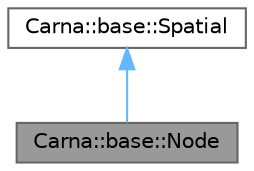 digraph "Carna::base::Node"
{
 // LATEX_PDF_SIZE
  bgcolor="transparent";
  edge [fontname=Helvetica,fontsize=10,labelfontname=Helvetica,labelfontsize=10];
  node [fontname=Helvetica,fontsize=10,shape=box,height=0.2,width=0.4];
  Node1 [id="Node000001",label="Carna::base::Node",height=0.2,width=0.4,color="gray40", fillcolor="grey60", style="filled", fontcolor="black",tooltip="Defines the inner node of a scene graph. Implements a spatial scene element that is allowed to have c..."];
  Node2 -> Node1 [id="edge1_Node000001_Node000002",dir="back",color="steelblue1",style="solid",tooltip=" "];
  Node2 [id="Node000002",label="Carna::base::Spatial",height=0.2,width=0.4,color="gray40", fillcolor="white", style="filled",URL="$classCarna_1_1base_1_1Spatial.html",tooltip="Represents a spatial scene element. It's location is determined relatively to another spatial that is..."];
}
